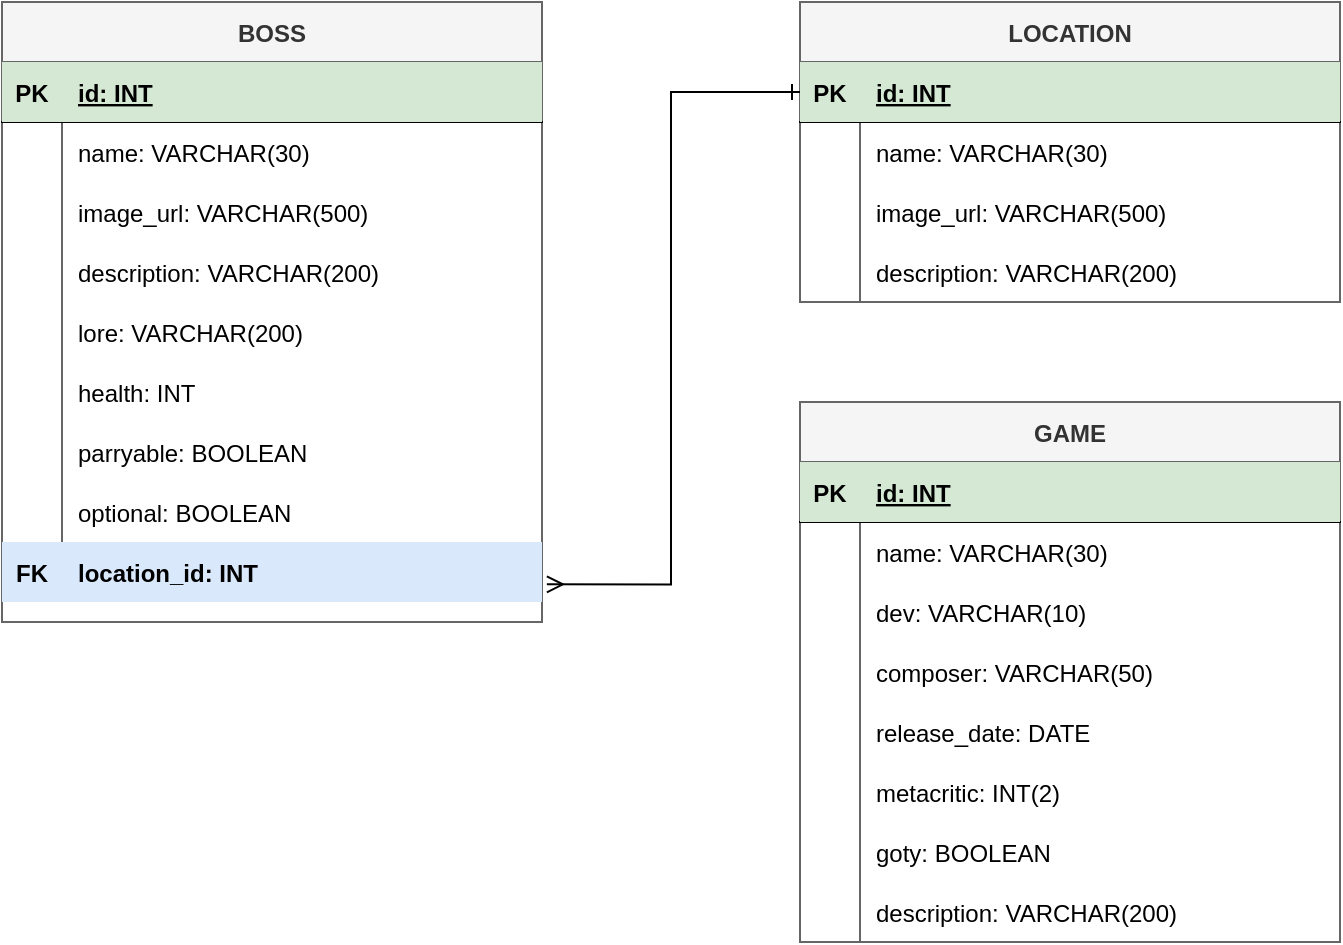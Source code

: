 <mxfile version="20.0.0" type="device"><diagram id="kgpKYQtTHZ0yAKxKKP6v" name="Page-1"><mxGraphModel dx="895" dy="433" grid="1" gridSize="10" guides="1" tooltips="1" connect="1" arrows="1" fold="1" page="1" pageScale="1" pageWidth="850" pageHeight="1100" math="0" shadow="0"><root><mxCell id="0"/><mxCell id="1" parent="0"/><mxCell id="gGzYaJCG2XzMsaPWjiBo-1" value="BOSS" style="shape=table;startSize=30;container=1;collapsible=1;childLayout=tableLayout;fixedRows=1;rowLines=0;fontStyle=1;align=center;resizeLast=1;fillColor=#f5f5f5;fontColor=#333333;strokeColor=#666666;" vertex="1" parent="1"><mxGeometry x="81" y="120" width="270" height="310" as="geometry"/></mxCell><mxCell id="gGzYaJCG2XzMsaPWjiBo-2" value="" style="shape=tableRow;horizontal=0;startSize=0;swimlaneHead=0;swimlaneBody=0;fillColor=none;collapsible=0;dropTarget=0;points=[[0,0.5],[1,0.5]];portConstraint=eastwest;top=0;left=0;right=0;bottom=1;" vertex="1" parent="gGzYaJCG2XzMsaPWjiBo-1"><mxGeometry y="30" width="270" height="30" as="geometry"/></mxCell><mxCell id="gGzYaJCG2XzMsaPWjiBo-3" value="PK" style="shape=partialRectangle;connectable=0;fillColor=#d5e8d4;top=0;left=0;bottom=0;right=0;fontStyle=1;overflow=hidden;strokeColor=#82b366;" vertex="1" parent="gGzYaJCG2XzMsaPWjiBo-2"><mxGeometry width="30" height="30" as="geometry"><mxRectangle width="30" height="30" as="alternateBounds"/></mxGeometry></mxCell><mxCell id="gGzYaJCG2XzMsaPWjiBo-4" value="id: INT" style="shape=partialRectangle;connectable=0;fillColor=#d5e8d4;top=0;left=0;bottom=0;right=0;align=left;spacingLeft=6;fontStyle=5;overflow=hidden;strokeColor=#82b366;" vertex="1" parent="gGzYaJCG2XzMsaPWjiBo-2"><mxGeometry x="30" width="240" height="30" as="geometry"><mxRectangle width="240" height="30" as="alternateBounds"/></mxGeometry></mxCell><mxCell id="gGzYaJCG2XzMsaPWjiBo-5" value="" style="shape=tableRow;horizontal=0;startSize=0;swimlaneHead=0;swimlaneBody=0;fillColor=none;collapsible=0;dropTarget=0;points=[[0,0.5],[1,0.5]];portConstraint=eastwest;top=0;left=0;right=0;bottom=0;" vertex="1" parent="gGzYaJCG2XzMsaPWjiBo-1"><mxGeometry y="60" width="270" height="30" as="geometry"/></mxCell><mxCell id="gGzYaJCG2XzMsaPWjiBo-6" value="" style="shape=partialRectangle;connectable=0;fillColor=none;top=0;left=0;bottom=0;right=0;editable=1;overflow=hidden;" vertex="1" parent="gGzYaJCG2XzMsaPWjiBo-5"><mxGeometry width="30" height="30" as="geometry"><mxRectangle width="30" height="30" as="alternateBounds"/></mxGeometry></mxCell><mxCell id="gGzYaJCG2XzMsaPWjiBo-7" value="name: VARCHAR(30)" style="shape=partialRectangle;connectable=0;fillColor=none;top=0;left=0;bottom=0;right=0;align=left;spacingLeft=6;overflow=hidden;" vertex="1" parent="gGzYaJCG2XzMsaPWjiBo-5"><mxGeometry x="30" width="240" height="30" as="geometry"><mxRectangle width="240" height="30" as="alternateBounds"/></mxGeometry></mxCell><mxCell id="gGzYaJCG2XzMsaPWjiBo-8" value="" style="shape=tableRow;horizontal=0;startSize=0;swimlaneHead=0;swimlaneBody=0;fillColor=none;collapsible=0;dropTarget=0;points=[[0,0.5],[1,0.5]];portConstraint=eastwest;top=0;left=0;right=0;bottom=0;" vertex="1" parent="gGzYaJCG2XzMsaPWjiBo-1"><mxGeometry y="90" width="270" height="30" as="geometry"/></mxCell><mxCell id="gGzYaJCG2XzMsaPWjiBo-9" value="" style="shape=partialRectangle;connectable=0;fillColor=none;top=0;left=0;bottom=0;right=0;editable=1;overflow=hidden;" vertex="1" parent="gGzYaJCG2XzMsaPWjiBo-8"><mxGeometry width="30" height="30" as="geometry"><mxRectangle width="30" height="30" as="alternateBounds"/></mxGeometry></mxCell><mxCell id="gGzYaJCG2XzMsaPWjiBo-10" value="image_url: VARCHAR(500)" style="shape=partialRectangle;connectable=0;fillColor=none;top=0;left=0;bottom=0;right=0;align=left;spacingLeft=6;overflow=hidden;" vertex="1" parent="gGzYaJCG2XzMsaPWjiBo-8"><mxGeometry x="30" width="240" height="30" as="geometry"><mxRectangle width="240" height="30" as="alternateBounds"/></mxGeometry></mxCell><mxCell id="gGzYaJCG2XzMsaPWjiBo-11" value="" style="shape=tableRow;horizontal=0;startSize=0;swimlaneHead=0;swimlaneBody=0;fillColor=none;collapsible=0;dropTarget=0;points=[[0,0.5],[1,0.5]];portConstraint=eastwest;top=0;left=0;right=0;bottom=0;" vertex="1" parent="gGzYaJCG2XzMsaPWjiBo-1"><mxGeometry y="120" width="270" height="30" as="geometry"/></mxCell><mxCell id="gGzYaJCG2XzMsaPWjiBo-12" value="" style="shape=partialRectangle;connectable=0;fillColor=none;top=0;left=0;bottom=0;right=0;editable=1;overflow=hidden;" vertex="1" parent="gGzYaJCG2XzMsaPWjiBo-11"><mxGeometry width="30" height="30" as="geometry"><mxRectangle width="30" height="30" as="alternateBounds"/></mxGeometry></mxCell><mxCell id="gGzYaJCG2XzMsaPWjiBo-13" value="description: VARCHAR(200)" style="shape=partialRectangle;connectable=0;fillColor=none;top=0;left=0;bottom=0;right=0;align=left;spacingLeft=6;overflow=hidden;" vertex="1" parent="gGzYaJCG2XzMsaPWjiBo-11"><mxGeometry x="30" width="240" height="30" as="geometry"><mxRectangle width="240" height="30" as="alternateBounds"/></mxGeometry></mxCell><mxCell id="gGzYaJCG2XzMsaPWjiBo-17" style="shape=tableRow;horizontal=0;startSize=0;swimlaneHead=0;swimlaneBody=0;fillColor=none;collapsible=0;dropTarget=0;points=[[0,0.5],[1,0.5]];portConstraint=eastwest;top=0;left=0;right=0;bottom=0;" vertex="1" parent="gGzYaJCG2XzMsaPWjiBo-1"><mxGeometry y="150" width="270" height="30" as="geometry"/></mxCell><mxCell id="gGzYaJCG2XzMsaPWjiBo-18" style="shape=partialRectangle;connectable=0;fillColor=none;top=0;left=0;bottom=0;right=0;editable=1;overflow=hidden;" vertex="1" parent="gGzYaJCG2XzMsaPWjiBo-17"><mxGeometry width="30" height="30" as="geometry"><mxRectangle width="30" height="30" as="alternateBounds"/></mxGeometry></mxCell><mxCell id="gGzYaJCG2XzMsaPWjiBo-19" value="lore: VARCHAR(200)" style="shape=partialRectangle;connectable=0;fillColor=none;top=0;left=0;bottom=0;right=0;align=left;spacingLeft=6;overflow=hidden;" vertex="1" parent="gGzYaJCG2XzMsaPWjiBo-17"><mxGeometry x="30" width="240" height="30" as="geometry"><mxRectangle width="240" height="30" as="alternateBounds"/></mxGeometry></mxCell><mxCell id="gGzYaJCG2XzMsaPWjiBo-23" style="shape=tableRow;horizontal=0;startSize=0;swimlaneHead=0;swimlaneBody=0;fillColor=none;collapsible=0;dropTarget=0;points=[[0,0.5],[1,0.5]];portConstraint=eastwest;top=0;left=0;right=0;bottom=0;" vertex="1" parent="gGzYaJCG2XzMsaPWjiBo-1"><mxGeometry y="180" width="270" height="30" as="geometry"/></mxCell><mxCell id="gGzYaJCG2XzMsaPWjiBo-24" style="shape=partialRectangle;connectable=0;fillColor=none;top=0;left=0;bottom=0;right=0;editable=1;overflow=hidden;" vertex="1" parent="gGzYaJCG2XzMsaPWjiBo-23"><mxGeometry width="30" height="30" as="geometry"><mxRectangle width="30" height="30" as="alternateBounds"/></mxGeometry></mxCell><mxCell id="gGzYaJCG2XzMsaPWjiBo-25" value="health: INT" style="shape=partialRectangle;connectable=0;fillColor=none;top=0;left=0;bottom=0;right=0;align=left;spacingLeft=6;overflow=hidden;" vertex="1" parent="gGzYaJCG2XzMsaPWjiBo-23"><mxGeometry x="30" width="240" height="30" as="geometry"><mxRectangle width="240" height="30" as="alternateBounds"/></mxGeometry></mxCell><mxCell id="gGzYaJCG2XzMsaPWjiBo-20" style="shape=tableRow;horizontal=0;startSize=0;swimlaneHead=0;swimlaneBody=0;fillColor=none;collapsible=0;dropTarget=0;points=[[0,0.5],[1,0.5]];portConstraint=eastwest;top=0;left=0;right=0;bottom=0;" vertex="1" parent="gGzYaJCG2XzMsaPWjiBo-1"><mxGeometry y="210" width="270" height="30" as="geometry"/></mxCell><mxCell id="gGzYaJCG2XzMsaPWjiBo-21" style="shape=partialRectangle;connectable=0;fillColor=none;top=0;left=0;bottom=0;right=0;editable=1;overflow=hidden;" vertex="1" parent="gGzYaJCG2XzMsaPWjiBo-20"><mxGeometry width="30" height="30" as="geometry"><mxRectangle width="30" height="30" as="alternateBounds"/></mxGeometry></mxCell><mxCell id="gGzYaJCG2XzMsaPWjiBo-22" value="parryable: BOOLEAN" style="shape=partialRectangle;connectable=0;fillColor=none;top=0;left=0;bottom=0;right=0;align=left;spacingLeft=6;overflow=hidden;" vertex="1" parent="gGzYaJCG2XzMsaPWjiBo-20"><mxGeometry x="30" width="240" height="30" as="geometry"><mxRectangle width="240" height="30" as="alternateBounds"/></mxGeometry></mxCell><mxCell id="gGzYaJCG2XzMsaPWjiBo-29" style="shape=tableRow;horizontal=0;startSize=0;swimlaneHead=0;swimlaneBody=0;fillColor=none;collapsible=0;dropTarget=0;points=[[0,0.5],[1,0.5]];portConstraint=eastwest;top=0;left=0;right=0;bottom=0;" vertex="1" parent="gGzYaJCG2XzMsaPWjiBo-1"><mxGeometry y="240" width="270" height="30" as="geometry"/></mxCell><mxCell id="gGzYaJCG2XzMsaPWjiBo-30" style="shape=partialRectangle;connectable=0;fillColor=none;top=0;left=0;bottom=0;right=0;editable=1;overflow=hidden;" vertex="1" parent="gGzYaJCG2XzMsaPWjiBo-29"><mxGeometry width="30" height="30" as="geometry"><mxRectangle width="30" height="30" as="alternateBounds"/></mxGeometry></mxCell><mxCell id="gGzYaJCG2XzMsaPWjiBo-31" value="optional: BOOLEAN" style="shape=partialRectangle;connectable=0;fillColor=none;top=0;left=0;bottom=0;right=0;align=left;spacingLeft=6;overflow=hidden;" vertex="1" parent="gGzYaJCG2XzMsaPWjiBo-29"><mxGeometry x="30" width="240" height="30" as="geometry"><mxRectangle width="240" height="30" as="alternateBounds"/></mxGeometry></mxCell><mxCell id="gGzYaJCG2XzMsaPWjiBo-26" style="shape=tableRow;horizontal=0;startSize=0;swimlaneHead=0;swimlaneBody=0;fillColor=none;collapsible=0;dropTarget=0;points=[[0,0.5],[1,0.5]];portConstraint=eastwest;top=0;left=0;right=0;bottom=0;" vertex="1" parent="gGzYaJCG2XzMsaPWjiBo-1"><mxGeometry y="270" width="270" height="30" as="geometry"/></mxCell><mxCell id="gGzYaJCG2XzMsaPWjiBo-27" value="FK" style="shape=partialRectangle;connectable=0;fillColor=#dae8fc;top=0;left=0;bottom=0;right=0;editable=1;overflow=hidden;fontStyle=1;strokeColor=#6c8ebf;" vertex="1" parent="gGzYaJCG2XzMsaPWjiBo-26"><mxGeometry width="30" height="30" as="geometry"><mxRectangle width="30" height="30" as="alternateBounds"/></mxGeometry></mxCell><mxCell id="gGzYaJCG2XzMsaPWjiBo-28" value="location_id: INT" style="shape=partialRectangle;connectable=0;fillColor=#dae8fc;top=0;left=0;bottom=0;right=0;align=left;spacingLeft=6;overflow=hidden;fontStyle=1;strokeColor=#6c8ebf;" vertex="1" parent="gGzYaJCG2XzMsaPWjiBo-26"><mxGeometry x="30" width="240" height="30" as="geometry"><mxRectangle width="240" height="30" as="alternateBounds"/></mxGeometry></mxCell><mxCell id="gGzYaJCG2XzMsaPWjiBo-32" value="LOCATION" style="shape=table;startSize=30;container=1;collapsible=1;childLayout=tableLayout;fixedRows=1;rowLines=0;fontStyle=1;align=center;resizeLast=1;fillColor=#f5f5f5;fontColor=#333333;strokeColor=#666666;" vertex="1" parent="1"><mxGeometry x="480" y="120" width="270" height="150" as="geometry"/></mxCell><mxCell id="gGzYaJCG2XzMsaPWjiBo-33" value="" style="shape=tableRow;horizontal=0;startSize=0;swimlaneHead=0;swimlaneBody=0;fillColor=none;collapsible=0;dropTarget=0;points=[[0,0.5],[1,0.5]];portConstraint=eastwest;top=0;left=0;right=0;bottom=1;" vertex="1" parent="gGzYaJCG2XzMsaPWjiBo-32"><mxGeometry y="30" width="270" height="30" as="geometry"/></mxCell><mxCell id="gGzYaJCG2XzMsaPWjiBo-34" value="PK" style="shape=partialRectangle;connectable=0;fillColor=#d5e8d4;top=0;left=0;bottom=0;right=0;fontStyle=1;overflow=hidden;strokeColor=#82b366;" vertex="1" parent="gGzYaJCG2XzMsaPWjiBo-33"><mxGeometry width="30" height="30" as="geometry"><mxRectangle width="30" height="30" as="alternateBounds"/></mxGeometry></mxCell><mxCell id="gGzYaJCG2XzMsaPWjiBo-35" value="id: INT" style="shape=partialRectangle;connectable=0;fillColor=#d5e8d4;top=0;left=0;bottom=0;right=0;align=left;spacingLeft=6;fontStyle=5;overflow=hidden;strokeColor=#82b366;" vertex="1" parent="gGzYaJCG2XzMsaPWjiBo-33"><mxGeometry x="30" width="240" height="30" as="geometry"><mxRectangle width="240" height="30" as="alternateBounds"/></mxGeometry></mxCell><mxCell id="gGzYaJCG2XzMsaPWjiBo-36" value="" style="shape=tableRow;horizontal=0;startSize=0;swimlaneHead=0;swimlaneBody=0;fillColor=none;collapsible=0;dropTarget=0;points=[[0,0.5],[1,0.5]];portConstraint=eastwest;top=0;left=0;right=0;bottom=0;" vertex="1" parent="gGzYaJCG2XzMsaPWjiBo-32"><mxGeometry y="60" width="270" height="30" as="geometry"/></mxCell><mxCell id="gGzYaJCG2XzMsaPWjiBo-37" value="" style="shape=partialRectangle;connectable=0;fillColor=none;top=0;left=0;bottom=0;right=0;editable=1;overflow=hidden;" vertex="1" parent="gGzYaJCG2XzMsaPWjiBo-36"><mxGeometry width="30" height="30" as="geometry"><mxRectangle width="30" height="30" as="alternateBounds"/></mxGeometry></mxCell><mxCell id="gGzYaJCG2XzMsaPWjiBo-38" value="name: VARCHAR(30)" style="shape=partialRectangle;connectable=0;fillColor=none;top=0;left=0;bottom=0;right=0;align=left;spacingLeft=6;overflow=hidden;" vertex="1" parent="gGzYaJCG2XzMsaPWjiBo-36"><mxGeometry x="30" width="240" height="30" as="geometry"><mxRectangle width="240" height="30" as="alternateBounds"/></mxGeometry></mxCell><mxCell id="gGzYaJCG2XzMsaPWjiBo-39" value="" style="shape=tableRow;horizontal=0;startSize=0;swimlaneHead=0;swimlaneBody=0;fillColor=none;collapsible=0;dropTarget=0;points=[[0,0.5],[1,0.5]];portConstraint=eastwest;top=0;left=0;right=0;bottom=0;" vertex="1" parent="gGzYaJCG2XzMsaPWjiBo-32"><mxGeometry y="90" width="270" height="30" as="geometry"/></mxCell><mxCell id="gGzYaJCG2XzMsaPWjiBo-40" value="" style="shape=partialRectangle;connectable=0;fillColor=none;top=0;left=0;bottom=0;right=0;editable=1;overflow=hidden;" vertex="1" parent="gGzYaJCG2XzMsaPWjiBo-39"><mxGeometry width="30" height="30" as="geometry"><mxRectangle width="30" height="30" as="alternateBounds"/></mxGeometry></mxCell><mxCell id="gGzYaJCG2XzMsaPWjiBo-41" value="image_url: VARCHAR(500)" style="shape=partialRectangle;connectable=0;fillColor=none;top=0;left=0;bottom=0;right=0;align=left;spacingLeft=6;overflow=hidden;" vertex="1" parent="gGzYaJCG2XzMsaPWjiBo-39"><mxGeometry x="30" width="240" height="30" as="geometry"><mxRectangle width="240" height="30" as="alternateBounds"/></mxGeometry></mxCell><mxCell id="gGzYaJCG2XzMsaPWjiBo-42" value="" style="shape=tableRow;horizontal=0;startSize=0;swimlaneHead=0;swimlaneBody=0;fillColor=none;collapsible=0;dropTarget=0;points=[[0,0.5],[1,0.5]];portConstraint=eastwest;top=0;left=0;right=0;bottom=0;" vertex="1" parent="gGzYaJCG2XzMsaPWjiBo-32"><mxGeometry y="120" width="270" height="30" as="geometry"/></mxCell><mxCell id="gGzYaJCG2XzMsaPWjiBo-43" value="" style="shape=partialRectangle;connectable=0;fillColor=none;top=0;left=0;bottom=0;right=0;editable=1;overflow=hidden;" vertex="1" parent="gGzYaJCG2XzMsaPWjiBo-42"><mxGeometry width="30" height="30" as="geometry"><mxRectangle width="30" height="30" as="alternateBounds"/></mxGeometry></mxCell><mxCell id="gGzYaJCG2XzMsaPWjiBo-44" value="description: VARCHAR(200)" style="shape=partialRectangle;connectable=0;fillColor=none;top=0;left=0;bottom=0;right=0;align=left;spacingLeft=6;overflow=hidden;" vertex="1" parent="gGzYaJCG2XzMsaPWjiBo-42"><mxGeometry x="30" width="240" height="30" as="geometry"><mxRectangle width="240" height="30" as="alternateBounds"/></mxGeometry></mxCell><mxCell id="gGzYaJCG2XzMsaPWjiBo-60" style="edgeStyle=orthogonalEdgeStyle;rounded=0;orthogonalLoop=1;jettySize=auto;html=1;strokeColor=default;endArrow=ERone;endFill=0;startArrow=ERmany;startFill=0;exitX=1.009;exitY=0.706;exitDx=0;exitDy=0;exitPerimeter=0;" edge="1" parent="1" source="gGzYaJCG2XzMsaPWjiBo-26" target="gGzYaJCG2XzMsaPWjiBo-33"><mxGeometry relative="1" as="geometry"><mxPoint x="380" y="405" as="sourcePoint"/></mxGeometry></mxCell><mxCell id="gGzYaJCG2XzMsaPWjiBo-61" value="GAME" style="shape=table;startSize=30;container=1;collapsible=1;childLayout=tableLayout;fixedRows=1;rowLines=0;fontStyle=1;align=center;resizeLast=1;fillColor=#f5f5f5;fontColor=#333333;strokeColor=#666666;" vertex="1" parent="1"><mxGeometry x="480" y="320" width="270" height="270" as="geometry"/></mxCell><mxCell id="gGzYaJCG2XzMsaPWjiBo-62" value="" style="shape=tableRow;horizontal=0;startSize=0;swimlaneHead=0;swimlaneBody=0;fillColor=none;collapsible=0;dropTarget=0;points=[[0,0.5],[1,0.5]];portConstraint=eastwest;top=0;left=0;right=0;bottom=1;" vertex="1" parent="gGzYaJCG2XzMsaPWjiBo-61"><mxGeometry y="30" width="270" height="30" as="geometry"/></mxCell><mxCell id="gGzYaJCG2XzMsaPWjiBo-63" value="PK" style="shape=partialRectangle;connectable=0;fillColor=#d5e8d4;top=0;left=0;bottom=0;right=0;fontStyle=1;overflow=hidden;strokeColor=#82b366;" vertex="1" parent="gGzYaJCG2XzMsaPWjiBo-62"><mxGeometry width="30" height="30" as="geometry"><mxRectangle width="30" height="30" as="alternateBounds"/></mxGeometry></mxCell><mxCell id="gGzYaJCG2XzMsaPWjiBo-64" value="id: INT" style="shape=partialRectangle;connectable=0;fillColor=#d5e8d4;top=0;left=0;bottom=0;right=0;align=left;spacingLeft=6;fontStyle=5;overflow=hidden;strokeColor=#82b366;" vertex="1" parent="gGzYaJCG2XzMsaPWjiBo-62"><mxGeometry x="30" width="240" height="30" as="geometry"><mxRectangle width="240" height="30" as="alternateBounds"/></mxGeometry></mxCell><mxCell id="gGzYaJCG2XzMsaPWjiBo-65" value="" style="shape=tableRow;horizontal=0;startSize=0;swimlaneHead=0;swimlaneBody=0;fillColor=none;collapsible=0;dropTarget=0;points=[[0,0.5],[1,0.5]];portConstraint=eastwest;top=0;left=0;right=0;bottom=0;" vertex="1" parent="gGzYaJCG2XzMsaPWjiBo-61"><mxGeometry y="60" width="270" height="30" as="geometry"/></mxCell><mxCell id="gGzYaJCG2XzMsaPWjiBo-66" value="" style="shape=partialRectangle;connectable=0;fillColor=none;top=0;left=0;bottom=0;right=0;editable=1;overflow=hidden;" vertex="1" parent="gGzYaJCG2XzMsaPWjiBo-65"><mxGeometry width="30" height="30" as="geometry"><mxRectangle width="30" height="30" as="alternateBounds"/></mxGeometry></mxCell><mxCell id="gGzYaJCG2XzMsaPWjiBo-67" value="name: VARCHAR(30)" style="shape=partialRectangle;connectable=0;fillColor=none;top=0;left=0;bottom=0;right=0;align=left;spacingLeft=6;overflow=hidden;" vertex="1" parent="gGzYaJCG2XzMsaPWjiBo-65"><mxGeometry x="30" width="240" height="30" as="geometry"><mxRectangle width="240" height="30" as="alternateBounds"/></mxGeometry></mxCell><mxCell id="gGzYaJCG2XzMsaPWjiBo-68" value="" style="shape=tableRow;horizontal=0;startSize=0;swimlaneHead=0;swimlaneBody=0;fillColor=none;collapsible=0;dropTarget=0;points=[[0,0.5],[1,0.5]];portConstraint=eastwest;top=0;left=0;right=0;bottom=0;" vertex="1" parent="gGzYaJCG2XzMsaPWjiBo-61"><mxGeometry y="90" width="270" height="30" as="geometry"/></mxCell><mxCell id="gGzYaJCG2XzMsaPWjiBo-69" value="" style="shape=partialRectangle;connectable=0;fillColor=none;top=0;left=0;bottom=0;right=0;editable=1;overflow=hidden;" vertex="1" parent="gGzYaJCG2XzMsaPWjiBo-68"><mxGeometry width="30" height="30" as="geometry"><mxRectangle width="30" height="30" as="alternateBounds"/></mxGeometry></mxCell><mxCell id="gGzYaJCG2XzMsaPWjiBo-70" value="dev: VARCHAR(10)" style="shape=partialRectangle;connectable=0;fillColor=none;top=0;left=0;bottom=0;right=0;align=left;spacingLeft=6;overflow=hidden;" vertex="1" parent="gGzYaJCG2XzMsaPWjiBo-68"><mxGeometry x="30" width="240" height="30" as="geometry"><mxRectangle width="240" height="30" as="alternateBounds"/></mxGeometry></mxCell><mxCell id="gGzYaJCG2XzMsaPWjiBo-74" style="shape=tableRow;horizontal=0;startSize=0;swimlaneHead=0;swimlaneBody=0;fillColor=none;collapsible=0;dropTarget=0;points=[[0,0.5],[1,0.5]];portConstraint=eastwest;top=0;left=0;right=0;bottom=0;" vertex="1" parent="gGzYaJCG2XzMsaPWjiBo-61"><mxGeometry y="120" width="270" height="30" as="geometry"/></mxCell><mxCell id="gGzYaJCG2XzMsaPWjiBo-75" style="shape=partialRectangle;connectable=0;fillColor=none;top=0;left=0;bottom=0;right=0;editable=1;overflow=hidden;" vertex="1" parent="gGzYaJCG2XzMsaPWjiBo-74"><mxGeometry width="30" height="30" as="geometry"><mxRectangle width="30" height="30" as="alternateBounds"/></mxGeometry></mxCell><mxCell id="gGzYaJCG2XzMsaPWjiBo-76" value="composer: VARCHAR(50)" style="shape=partialRectangle;connectable=0;fillColor=none;top=0;left=0;bottom=0;right=0;align=left;spacingLeft=6;overflow=hidden;" vertex="1" parent="gGzYaJCG2XzMsaPWjiBo-74"><mxGeometry x="30" width="240" height="30" as="geometry"><mxRectangle width="240" height="30" as="alternateBounds"/></mxGeometry></mxCell><mxCell id="gGzYaJCG2XzMsaPWjiBo-77" style="shape=tableRow;horizontal=0;startSize=0;swimlaneHead=0;swimlaneBody=0;fillColor=none;collapsible=0;dropTarget=0;points=[[0,0.5],[1,0.5]];portConstraint=eastwest;top=0;left=0;right=0;bottom=0;" vertex="1" parent="gGzYaJCG2XzMsaPWjiBo-61"><mxGeometry y="150" width="270" height="30" as="geometry"/></mxCell><mxCell id="gGzYaJCG2XzMsaPWjiBo-78" style="shape=partialRectangle;connectable=0;fillColor=none;top=0;left=0;bottom=0;right=0;editable=1;overflow=hidden;" vertex="1" parent="gGzYaJCG2XzMsaPWjiBo-77"><mxGeometry width="30" height="30" as="geometry"><mxRectangle width="30" height="30" as="alternateBounds"/></mxGeometry></mxCell><mxCell id="gGzYaJCG2XzMsaPWjiBo-79" value="release_date: DATE" style="shape=partialRectangle;connectable=0;fillColor=none;top=0;left=0;bottom=0;right=0;align=left;spacingLeft=6;overflow=hidden;" vertex="1" parent="gGzYaJCG2XzMsaPWjiBo-77"><mxGeometry x="30" width="240" height="30" as="geometry"><mxRectangle width="240" height="30" as="alternateBounds"/></mxGeometry></mxCell><mxCell id="gGzYaJCG2XzMsaPWjiBo-80" style="shape=tableRow;horizontal=0;startSize=0;swimlaneHead=0;swimlaneBody=0;fillColor=none;collapsible=0;dropTarget=0;points=[[0,0.5],[1,0.5]];portConstraint=eastwest;top=0;left=0;right=0;bottom=0;" vertex="1" parent="gGzYaJCG2XzMsaPWjiBo-61"><mxGeometry y="180" width="270" height="30" as="geometry"/></mxCell><mxCell id="gGzYaJCG2XzMsaPWjiBo-81" style="shape=partialRectangle;connectable=0;fillColor=none;top=0;left=0;bottom=0;right=0;editable=1;overflow=hidden;" vertex="1" parent="gGzYaJCG2XzMsaPWjiBo-80"><mxGeometry width="30" height="30" as="geometry"><mxRectangle width="30" height="30" as="alternateBounds"/></mxGeometry></mxCell><mxCell id="gGzYaJCG2XzMsaPWjiBo-82" value="metacritic: INT(2)" style="shape=partialRectangle;connectable=0;fillColor=none;top=0;left=0;bottom=0;right=0;align=left;spacingLeft=6;overflow=hidden;" vertex="1" parent="gGzYaJCG2XzMsaPWjiBo-80"><mxGeometry x="30" width="240" height="30" as="geometry"><mxRectangle width="240" height="30" as="alternateBounds"/></mxGeometry></mxCell><mxCell id="gGzYaJCG2XzMsaPWjiBo-83" style="shape=tableRow;horizontal=0;startSize=0;swimlaneHead=0;swimlaneBody=0;fillColor=none;collapsible=0;dropTarget=0;points=[[0,0.5],[1,0.5]];portConstraint=eastwest;top=0;left=0;right=0;bottom=0;" vertex="1" parent="gGzYaJCG2XzMsaPWjiBo-61"><mxGeometry y="210" width="270" height="30" as="geometry"/></mxCell><mxCell id="gGzYaJCG2XzMsaPWjiBo-84" style="shape=partialRectangle;connectable=0;fillColor=none;top=0;left=0;bottom=0;right=0;editable=1;overflow=hidden;" vertex="1" parent="gGzYaJCG2XzMsaPWjiBo-83"><mxGeometry width="30" height="30" as="geometry"><mxRectangle width="30" height="30" as="alternateBounds"/></mxGeometry></mxCell><mxCell id="gGzYaJCG2XzMsaPWjiBo-85" value="goty: BOOLEAN" style="shape=partialRectangle;connectable=0;fillColor=none;top=0;left=0;bottom=0;right=0;align=left;spacingLeft=6;overflow=hidden;" vertex="1" parent="gGzYaJCG2XzMsaPWjiBo-83"><mxGeometry x="30" width="240" height="30" as="geometry"><mxRectangle width="240" height="30" as="alternateBounds"/></mxGeometry></mxCell><mxCell id="gGzYaJCG2XzMsaPWjiBo-71" value="" style="shape=tableRow;horizontal=0;startSize=0;swimlaneHead=0;swimlaneBody=0;fillColor=none;collapsible=0;dropTarget=0;points=[[0,0.5],[1,0.5]];portConstraint=eastwest;top=0;left=0;right=0;bottom=0;" vertex="1" parent="gGzYaJCG2XzMsaPWjiBo-61"><mxGeometry y="240" width="270" height="30" as="geometry"/></mxCell><mxCell id="gGzYaJCG2XzMsaPWjiBo-72" value="" style="shape=partialRectangle;connectable=0;fillColor=none;top=0;left=0;bottom=0;right=0;editable=1;overflow=hidden;" vertex="1" parent="gGzYaJCG2XzMsaPWjiBo-71"><mxGeometry width="30" height="30" as="geometry"><mxRectangle width="30" height="30" as="alternateBounds"/></mxGeometry></mxCell><mxCell id="gGzYaJCG2XzMsaPWjiBo-73" value="description: VARCHAR(200)" style="shape=partialRectangle;connectable=0;fillColor=none;top=0;left=0;bottom=0;right=0;align=left;spacingLeft=6;overflow=hidden;" vertex="1" parent="gGzYaJCG2XzMsaPWjiBo-71"><mxGeometry x="30" width="240" height="30" as="geometry"><mxRectangle width="240" height="30" as="alternateBounds"/></mxGeometry></mxCell></root></mxGraphModel></diagram></mxfile>